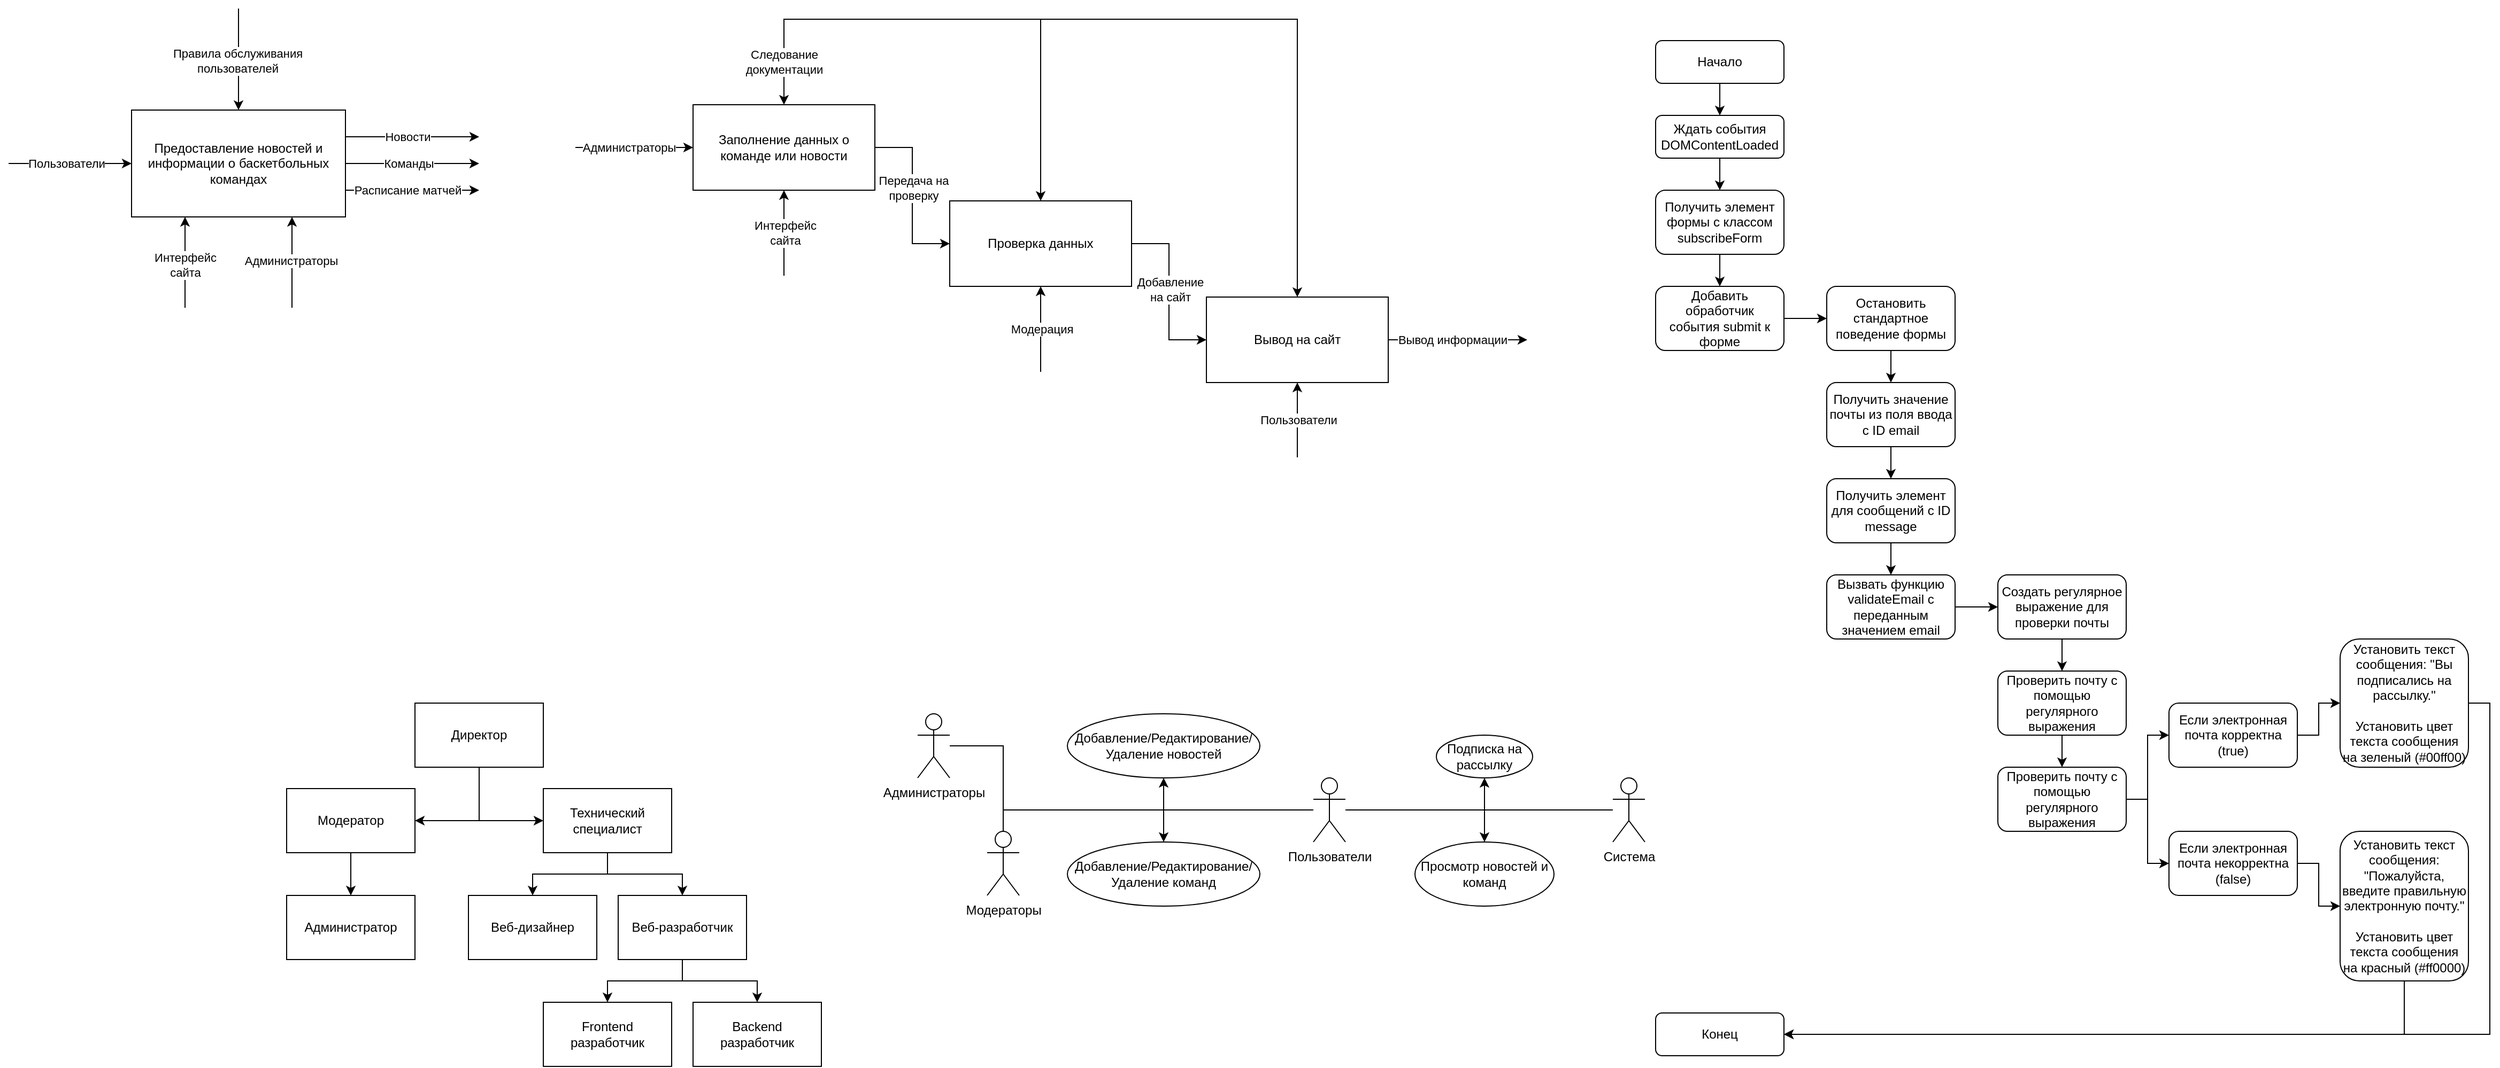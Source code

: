 <mxfile version="24.4.9" type="device">
  <diagram name="Страница — 1" id="IGH_Bf1mawBqCRgGCyPB">
    <mxGraphModel dx="1274" dy="719" grid="1" gridSize="10" guides="1" tooltips="1" connect="1" arrows="1" fold="1" page="1" pageScale="1" pageWidth="2400" pageHeight="1100" math="0" shadow="0">
      <root>
        <mxCell id="0" />
        <mxCell id="1" parent="0" />
        <mxCell id="5CZu6_UWeMTuLkj3tGNh-1" value="Предоставление новостей и информации о баскетбольных командах" style="rounded=0;whiteSpace=wrap;html=1;" parent="1" vertex="1">
          <mxGeometry x="135" y="115" width="200" height="100" as="geometry" />
        </mxCell>
        <mxCell id="5CZu6_UWeMTuLkj3tGNh-2" value="" style="endArrow=classic;html=1;rounded=0;entryX=0;entryY=0.5;entryDx=0;entryDy=0;" parent="1" target="5CZu6_UWeMTuLkj3tGNh-1" edge="1">
          <mxGeometry width="50" height="50" relative="1" as="geometry">
            <mxPoint x="20" y="165" as="sourcePoint" />
            <mxPoint x="65" y="165" as="targetPoint" />
          </mxGeometry>
        </mxCell>
        <mxCell id="5CZu6_UWeMTuLkj3tGNh-10" value="Пользователи" style="edgeLabel;html=1;align=center;verticalAlign=middle;resizable=0;points=[];" parent="5CZu6_UWeMTuLkj3tGNh-2" vertex="1" connectable="0">
          <mxGeometry x="-0.372" y="-1" relative="1" as="geometry">
            <mxPoint x="18" y="-1" as="offset" />
          </mxGeometry>
        </mxCell>
        <mxCell id="5CZu6_UWeMTuLkj3tGNh-4" value="" style="endArrow=classic;html=1;rounded=0;entryX=0.25;entryY=1;entryDx=0;entryDy=0;" parent="1" target="5CZu6_UWeMTuLkj3tGNh-1" edge="1">
          <mxGeometry width="50" height="50" relative="1" as="geometry">
            <mxPoint x="185" y="300" as="sourcePoint" />
            <mxPoint x="235" y="295" as="targetPoint" />
          </mxGeometry>
        </mxCell>
        <mxCell id="5CZu6_UWeMTuLkj3tGNh-13" value="Интерфейс&lt;div&gt;сайта&lt;/div&gt;" style="edgeLabel;html=1;align=center;verticalAlign=middle;resizable=0;points=[];" parent="5CZu6_UWeMTuLkj3tGNh-4" vertex="1" connectable="0">
          <mxGeometry x="0.313" relative="1" as="geometry">
            <mxPoint y="16" as="offset" />
          </mxGeometry>
        </mxCell>
        <mxCell id="5CZu6_UWeMTuLkj3tGNh-5" value="" style="endArrow=classic;html=1;rounded=0;entryX=0.75;entryY=1;entryDx=0;entryDy=0;" parent="1" target="5CZu6_UWeMTuLkj3tGNh-1" edge="1">
          <mxGeometry width="50" height="50" relative="1" as="geometry">
            <mxPoint x="285" y="300" as="sourcePoint" />
            <mxPoint x="265" y="255" as="targetPoint" />
          </mxGeometry>
        </mxCell>
        <mxCell id="5CZu6_UWeMTuLkj3tGNh-14" value="Администраторы" style="edgeLabel;html=1;align=center;verticalAlign=middle;resizable=0;points=[];" parent="5CZu6_UWeMTuLkj3tGNh-5" vertex="1" connectable="0">
          <mxGeometry x="0.044" y="1" relative="1" as="geometry">
            <mxPoint as="offset" />
          </mxGeometry>
        </mxCell>
        <mxCell id="5CZu6_UWeMTuLkj3tGNh-6" value="" style="endArrow=classic;html=1;rounded=0;exitX=1;exitY=0.5;exitDx=0;exitDy=0;" parent="1" source="5CZu6_UWeMTuLkj3tGNh-1" edge="1">
          <mxGeometry width="50" height="50" relative="1" as="geometry">
            <mxPoint x="420" y="170" as="sourcePoint" />
            <mxPoint x="460" y="165" as="targetPoint" />
          </mxGeometry>
        </mxCell>
        <mxCell id="5CZu6_UWeMTuLkj3tGNh-16" value="Команды" style="edgeLabel;html=1;align=center;verticalAlign=middle;resizable=0;points=[];" parent="5CZu6_UWeMTuLkj3tGNh-6" vertex="1" connectable="0">
          <mxGeometry x="-0.283" y="-1" relative="1" as="geometry">
            <mxPoint x="14" y="-1" as="offset" />
          </mxGeometry>
        </mxCell>
        <mxCell id="5CZu6_UWeMTuLkj3tGNh-7" value="" style="endArrow=classic;html=1;rounded=0;exitX=1;exitY=0.25;exitDx=0;exitDy=0;" parent="1" source="5CZu6_UWeMTuLkj3tGNh-1" edge="1">
          <mxGeometry width="50" height="50" relative="1" as="geometry">
            <mxPoint x="465" y="140" as="sourcePoint" />
            <mxPoint x="460" y="140" as="targetPoint" />
          </mxGeometry>
        </mxCell>
        <mxCell id="5CZu6_UWeMTuLkj3tGNh-15" value="Новости" style="edgeLabel;html=1;align=center;verticalAlign=middle;resizable=0;points=[];" parent="5CZu6_UWeMTuLkj3tGNh-7" vertex="1" connectable="0">
          <mxGeometry x="-0.457" y="1" relative="1" as="geometry">
            <mxPoint x="24" y="1" as="offset" />
          </mxGeometry>
        </mxCell>
        <mxCell id="5CZu6_UWeMTuLkj3tGNh-8" value="" style="endArrow=classic;html=1;rounded=0;entryX=0.5;entryY=0;entryDx=0;entryDy=0;" parent="1" target="5CZu6_UWeMTuLkj3tGNh-1" edge="1">
          <mxGeometry width="50" height="50" relative="1" as="geometry">
            <mxPoint x="235" y="20" as="sourcePoint" />
            <mxPoint x="235" y="55" as="targetPoint" />
          </mxGeometry>
        </mxCell>
        <mxCell id="5CZu6_UWeMTuLkj3tGNh-19" value="Правила обслуживания&lt;div&gt;пользователей&lt;/div&gt;" style="edgeLabel;html=1;align=center;verticalAlign=middle;resizable=0;points=[];" parent="5CZu6_UWeMTuLkj3tGNh-8" vertex="1" connectable="0">
          <mxGeometry x="0.028" y="-1" relative="1" as="geometry">
            <mxPoint as="offset" />
          </mxGeometry>
        </mxCell>
        <mxCell id="5CZu6_UWeMTuLkj3tGNh-17" value="" style="endArrow=classic;html=1;rounded=0;exitX=1;exitY=0.75;exitDx=0;exitDy=0;" parent="1" source="5CZu6_UWeMTuLkj3tGNh-1" edge="1">
          <mxGeometry width="50" height="50" relative="1" as="geometry">
            <mxPoint x="360" y="180" as="sourcePoint" />
            <mxPoint x="460" y="190" as="targetPoint" />
          </mxGeometry>
        </mxCell>
        <mxCell id="5CZu6_UWeMTuLkj3tGNh-18" value="Расписание матчей" style="edgeLabel;html=1;align=center;verticalAlign=middle;resizable=0;points=[];" parent="5CZu6_UWeMTuLkj3tGNh-17" vertex="1" connectable="0">
          <mxGeometry x="-0.457" y="1" relative="1" as="geometry">
            <mxPoint x="24" y="1" as="offset" />
          </mxGeometry>
        </mxCell>
        <mxCell id="5CZu6_UWeMTuLkj3tGNh-27" style="edgeStyle=orthogonalEdgeStyle;rounded=0;orthogonalLoop=1;jettySize=auto;html=1;entryX=0;entryY=0.5;entryDx=0;entryDy=0;" parent="1" source="5CZu6_UWeMTuLkj3tGNh-20" target="5CZu6_UWeMTuLkj3tGNh-25" edge="1">
          <mxGeometry relative="1" as="geometry" />
        </mxCell>
        <mxCell id="5CZu6_UWeMTuLkj3tGNh-31" value="Передача на&lt;div&gt;проверку&lt;/div&gt;" style="edgeLabel;html=1;align=center;verticalAlign=middle;resizable=0;points=[];" parent="5CZu6_UWeMTuLkj3tGNh-27" vertex="1" connectable="0">
          <mxGeometry x="-0.085" y="1" relative="1" as="geometry">
            <mxPoint as="offset" />
          </mxGeometry>
        </mxCell>
        <mxCell id="5CZu6_UWeMTuLkj3tGNh-20" value="Заполнение данных о команде или новости" style="rounded=0;whiteSpace=wrap;html=1;" parent="1" vertex="1">
          <mxGeometry x="660" y="110" width="170" height="80" as="geometry" />
        </mxCell>
        <mxCell id="5CZu6_UWeMTuLkj3tGNh-21" value="" style="endArrow=classic;html=1;rounded=0;entryX=0;entryY=0.5;entryDx=0;entryDy=0;" parent="1" target="5CZu6_UWeMTuLkj3tGNh-20" edge="1">
          <mxGeometry width="50" height="50" relative="1" as="geometry">
            <mxPoint x="550" y="150" as="sourcePoint" />
            <mxPoint x="620" y="140" as="targetPoint" />
          </mxGeometry>
        </mxCell>
        <mxCell id="5CZu6_UWeMTuLkj3tGNh-22" value="Администраторы" style="edgeLabel;html=1;align=center;verticalAlign=middle;resizable=0;points=[];" parent="5CZu6_UWeMTuLkj3tGNh-21" vertex="1" connectable="0">
          <mxGeometry x="-0.529" y="-1" relative="1" as="geometry">
            <mxPoint x="24" y="-1" as="offset" />
          </mxGeometry>
        </mxCell>
        <mxCell id="5CZu6_UWeMTuLkj3tGNh-23" value="" style="endArrow=classic;html=1;rounded=0;entryX=0.5;entryY=1;entryDx=0;entryDy=0;" parent="1" target="5CZu6_UWeMTuLkj3tGNh-20" edge="1">
          <mxGeometry width="50" height="50" relative="1" as="geometry">
            <mxPoint x="745" y="270" as="sourcePoint" />
            <mxPoint x="700" y="230" as="targetPoint" />
          </mxGeometry>
        </mxCell>
        <mxCell id="5CZu6_UWeMTuLkj3tGNh-30" value="Интерфейс&lt;div&gt;сайта&lt;/div&gt;" style="edgeLabel;html=1;align=center;verticalAlign=middle;resizable=0;points=[];" parent="5CZu6_UWeMTuLkj3tGNh-23" vertex="1" connectable="0">
          <mxGeometry x="-0.001" y="-1" relative="1" as="geometry">
            <mxPoint as="offset" />
          </mxGeometry>
        </mxCell>
        <mxCell id="cYVr-QTFlKvtjmaRscSf-2" style="edgeStyle=orthogonalEdgeStyle;rounded=0;orthogonalLoop=1;jettySize=auto;html=1;entryX=0;entryY=0.5;entryDx=0;entryDy=0;" parent="1" source="5CZu6_UWeMTuLkj3tGNh-25" target="cYVr-QTFlKvtjmaRscSf-1" edge="1">
          <mxGeometry relative="1" as="geometry" />
        </mxCell>
        <mxCell id="cYVr-QTFlKvtjmaRscSf-3" value="&lt;div&gt;Добавление&lt;/div&gt;&lt;div&gt;на сайт&lt;br&gt;&lt;/div&gt;" style="edgeLabel;html=1;align=center;verticalAlign=middle;resizable=0;points=[];" parent="cYVr-QTFlKvtjmaRscSf-2" vertex="1" connectable="0">
          <mxGeometry x="-0.025" y="1" relative="1" as="geometry">
            <mxPoint as="offset" />
          </mxGeometry>
        </mxCell>
        <mxCell id="5CZu6_UWeMTuLkj3tGNh-25" value="Проверка данных" style="rounded=0;whiteSpace=wrap;html=1;" parent="1" vertex="1">
          <mxGeometry x="900" y="200" width="170" height="80" as="geometry" />
        </mxCell>
        <mxCell id="5CZu6_UWeMTuLkj3tGNh-28" value="" style="endArrow=classic;html=1;rounded=0;entryX=0.5;entryY=0;entryDx=0;entryDy=0;" parent="1" target="5CZu6_UWeMTuLkj3tGNh-20" edge="1">
          <mxGeometry width="50" height="50" relative="1" as="geometry">
            <mxPoint x="745" y="30" as="sourcePoint" />
            <mxPoint x="770" y="50" as="targetPoint" />
          </mxGeometry>
        </mxCell>
        <mxCell id="5CZu6_UWeMTuLkj3tGNh-29" value="Следование&lt;div&gt;документации&lt;/div&gt;" style="edgeLabel;html=1;align=center;verticalAlign=middle;resizable=0;points=[];" parent="5CZu6_UWeMTuLkj3tGNh-28" vertex="1" connectable="0">
          <mxGeometry x="-0.257" relative="1" as="geometry">
            <mxPoint y="10" as="offset" />
          </mxGeometry>
        </mxCell>
        <mxCell id="5CZu6_UWeMTuLkj3tGNh-32" value="" style="endArrow=classic;html=1;rounded=0;entryX=0.5;entryY=1;entryDx=0;entryDy=0;" parent="1" target="5CZu6_UWeMTuLkj3tGNh-25" edge="1">
          <mxGeometry width="50" height="50" relative="1" as="geometry">
            <mxPoint x="985" y="360" as="sourcePoint" />
            <mxPoint x="1030" y="320" as="targetPoint" />
          </mxGeometry>
        </mxCell>
        <mxCell id="5CZu6_UWeMTuLkj3tGNh-33" value="Модерация" style="edgeLabel;html=1;align=center;verticalAlign=middle;resizable=0;points=[];" parent="5CZu6_UWeMTuLkj3tGNh-32" vertex="1" connectable="0">
          <mxGeometry x="-0.001" y="-1" relative="1" as="geometry">
            <mxPoint as="offset" />
          </mxGeometry>
        </mxCell>
        <mxCell id="cYVr-QTFlKvtjmaRscSf-5" style="edgeStyle=orthogonalEdgeStyle;rounded=0;orthogonalLoop=1;jettySize=auto;html=1;" parent="1" edge="1">
          <mxGeometry relative="1" as="geometry">
            <mxPoint x="1440" y="330" as="targetPoint" />
            <mxPoint x="1310" y="330" as="sourcePoint" />
          </mxGeometry>
        </mxCell>
        <mxCell id="cYVr-QTFlKvtjmaRscSf-59" value="Вывод информации" style="edgeLabel;html=1;align=center;verticalAlign=middle;resizable=0;points=[];" parent="cYVr-QTFlKvtjmaRscSf-5" vertex="1" connectable="0">
          <mxGeometry x="-0.32" y="2" relative="1" as="geometry">
            <mxPoint x="16" y="2" as="offset" />
          </mxGeometry>
        </mxCell>
        <mxCell id="cYVr-QTFlKvtjmaRscSf-1" value="Вывод на сайт" style="rounded=0;whiteSpace=wrap;html=1;" parent="1" vertex="1">
          <mxGeometry x="1140" y="290" width="170" height="80" as="geometry" />
        </mxCell>
        <mxCell id="cYVr-QTFlKvtjmaRscSf-14" style="edgeStyle=orthogonalEdgeStyle;rounded=0;orthogonalLoop=1;jettySize=auto;html=1;entryX=0.5;entryY=0;entryDx=0;entryDy=0;" parent="1" source="cYVr-QTFlKvtjmaRscSf-7" target="cYVr-QTFlKvtjmaRscSf-13" edge="1">
          <mxGeometry relative="1" as="geometry" />
        </mxCell>
        <mxCell id="cYVr-QTFlKvtjmaRscSf-7" value="Начало" style="rounded=1;whiteSpace=wrap;html=1;" parent="1" vertex="1">
          <mxGeometry x="1560" y="50" width="120" height="40" as="geometry" />
        </mxCell>
        <mxCell id="cYVr-QTFlKvtjmaRscSf-11" style="edgeStyle=orthogonalEdgeStyle;rounded=0;orthogonalLoop=1;jettySize=auto;html=1;entryX=0.5;entryY=0;entryDx=0;entryDy=0;" parent="1" source="cYVr-QTFlKvtjmaRscSf-8" target="cYVr-QTFlKvtjmaRscSf-10" edge="1">
          <mxGeometry relative="1" as="geometry" />
        </mxCell>
        <mxCell id="cYVr-QTFlKvtjmaRscSf-8" value="&lt;div&gt;Получить элемент&lt;/div&gt;&lt;div&gt;формы с классом&lt;/div&gt;&lt;div&gt;subscribeForm&lt;/div&gt;" style="rounded=1;whiteSpace=wrap;html=1;align=center;" parent="1" vertex="1">
          <mxGeometry x="1560" y="190" width="120" height="60" as="geometry" />
        </mxCell>
        <mxCell id="cYVr-QTFlKvtjmaRscSf-52" style="edgeStyle=orthogonalEdgeStyle;rounded=0;orthogonalLoop=1;jettySize=auto;html=1;entryX=0;entryY=0.5;entryDx=0;entryDy=0;" parent="1" source="cYVr-QTFlKvtjmaRscSf-10" target="cYVr-QTFlKvtjmaRscSf-18" edge="1">
          <mxGeometry relative="1" as="geometry" />
        </mxCell>
        <mxCell id="cYVr-QTFlKvtjmaRscSf-10" value="&lt;div&gt;Добавить обработчик&lt;/div&gt;&lt;div&gt;события submit к&lt;/div&gt;&lt;div&gt;форме&lt;/div&gt;" style="rounded=1;whiteSpace=wrap;html=1;align=center;" parent="1" vertex="1">
          <mxGeometry x="1560" y="280" width="120" height="60" as="geometry" />
        </mxCell>
        <mxCell id="cYVr-QTFlKvtjmaRscSf-15" style="edgeStyle=orthogonalEdgeStyle;rounded=0;orthogonalLoop=1;jettySize=auto;html=1;entryX=0.5;entryY=0;entryDx=0;entryDy=0;" parent="1" source="cYVr-QTFlKvtjmaRscSf-13" target="cYVr-QTFlKvtjmaRscSf-8" edge="1">
          <mxGeometry relative="1" as="geometry">
            <mxPoint x="1600" y="170" as="targetPoint" />
          </mxGeometry>
        </mxCell>
        <mxCell id="cYVr-QTFlKvtjmaRscSf-13" value="&lt;div&gt;Ждать события&lt;/div&gt;&lt;div&gt;DOMContentLoaded&lt;/div&gt;" style="rounded=1;whiteSpace=wrap;html=1;" parent="1" vertex="1">
          <mxGeometry x="1560" y="120" width="120" height="40" as="geometry" />
        </mxCell>
        <mxCell id="cYVr-QTFlKvtjmaRscSf-53" style="edgeStyle=orthogonalEdgeStyle;rounded=0;orthogonalLoop=1;jettySize=auto;html=1;entryX=0.5;entryY=0;entryDx=0;entryDy=0;" parent="1" source="cYVr-QTFlKvtjmaRscSf-18" target="cYVr-QTFlKvtjmaRscSf-20" edge="1">
          <mxGeometry relative="1" as="geometry" />
        </mxCell>
        <mxCell id="cYVr-QTFlKvtjmaRscSf-18" value="&lt;div&gt;Остановить&lt;/div&gt;&lt;div&gt;стандартное&lt;/div&gt;&lt;div&gt;поведение формы&lt;/div&gt;" style="rounded=1;whiteSpace=wrap;html=1;align=center;" parent="1" vertex="1">
          <mxGeometry x="1720" y="280" width="120" height="60" as="geometry" />
        </mxCell>
        <mxCell id="cYVr-QTFlKvtjmaRscSf-23" style="edgeStyle=orthogonalEdgeStyle;rounded=0;orthogonalLoop=1;jettySize=auto;html=1;entryX=0.5;entryY=0;entryDx=0;entryDy=0;" parent="1" source="cYVr-QTFlKvtjmaRscSf-20" target="cYVr-QTFlKvtjmaRscSf-22" edge="1">
          <mxGeometry relative="1" as="geometry" />
        </mxCell>
        <mxCell id="cYVr-QTFlKvtjmaRscSf-20" value="Получить значение почты из поля ввода с ID email" style="rounded=1;whiteSpace=wrap;html=1;align=center;" parent="1" vertex="1">
          <mxGeometry x="1720" y="370" width="120" height="60" as="geometry" />
        </mxCell>
        <mxCell id="cYVr-QTFlKvtjmaRscSf-25" style="edgeStyle=orthogonalEdgeStyle;rounded=0;orthogonalLoop=1;jettySize=auto;html=1;entryX=0.5;entryY=0;entryDx=0;entryDy=0;" parent="1" source="cYVr-QTFlKvtjmaRscSf-22" target="cYVr-QTFlKvtjmaRscSf-24" edge="1">
          <mxGeometry relative="1" as="geometry" />
        </mxCell>
        <mxCell id="cYVr-QTFlKvtjmaRscSf-22" value="Получить элемент для сообщений с ID message" style="rounded=1;whiteSpace=wrap;html=1;align=center;" parent="1" vertex="1">
          <mxGeometry x="1720" y="460" width="120" height="60" as="geometry" />
        </mxCell>
        <mxCell id="cYVr-QTFlKvtjmaRscSf-54" style="edgeStyle=orthogonalEdgeStyle;rounded=0;orthogonalLoop=1;jettySize=auto;html=1;entryX=0;entryY=0.5;entryDx=0;entryDy=0;" parent="1" source="cYVr-QTFlKvtjmaRscSf-24" target="cYVr-QTFlKvtjmaRscSf-29" edge="1">
          <mxGeometry relative="1" as="geometry" />
        </mxCell>
        <mxCell id="cYVr-QTFlKvtjmaRscSf-24" value="&lt;div&gt;Вызвать функцию&lt;/div&gt;&lt;div&gt;validateEmail с переданным значением email&lt;/div&gt;" style="rounded=1;whiteSpace=wrap;html=1;align=center;" parent="1" vertex="1">
          <mxGeometry x="1720" y="550" width="120" height="60" as="geometry" />
        </mxCell>
        <mxCell id="cYVr-QTFlKvtjmaRscSf-33" style="edgeStyle=orthogonalEdgeStyle;rounded=0;orthogonalLoop=1;jettySize=auto;html=1;entryX=0.5;entryY=0;entryDx=0;entryDy=0;" parent="1" source="cYVr-QTFlKvtjmaRscSf-29" target="cYVr-QTFlKvtjmaRscSf-31" edge="1">
          <mxGeometry relative="1" as="geometry" />
        </mxCell>
        <mxCell id="cYVr-QTFlKvtjmaRscSf-29" value="Создать регулярное выражение для проверки почты" style="rounded=1;whiteSpace=wrap;html=1;align=center;" parent="1" vertex="1">
          <mxGeometry x="1880" y="550" width="120" height="60" as="geometry" />
        </mxCell>
        <mxCell id="cYVr-QTFlKvtjmaRscSf-34" style="edgeStyle=orthogonalEdgeStyle;rounded=0;orthogonalLoop=1;jettySize=auto;html=1;entryX=0.5;entryY=0;entryDx=0;entryDy=0;" parent="1" source="cYVr-QTFlKvtjmaRscSf-31" target="cYVr-QTFlKvtjmaRscSf-32" edge="1">
          <mxGeometry relative="1" as="geometry" />
        </mxCell>
        <mxCell id="cYVr-QTFlKvtjmaRscSf-31" value="Проверить почту с помощью регулярного выражения" style="rounded=1;whiteSpace=wrap;html=1;align=center;" parent="1" vertex="1">
          <mxGeometry x="1880" y="640" width="120" height="60" as="geometry" />
        </mxCell>
        <mxCell id="cYVr-QTFlKvtjmaRscSf-71" style="edgeStyle=orthogonalEdgeStyle;rounded=0;orthogonalLoop=1;jettySize=auto;html=1;entryX=0;entryY=0.5;entryDx=0;entryDy=0;" parent="1" source="cYVr-QTFlKvtjmaRscSf-32" target="cYVr-QTFlKvtjmaRscSf-42" edge="1">
          <mxGeometry relative="1" as="geometry" />
        </mxCell>
        <mxCell id="cYVr-QTFlKvtjmaRscSf-72" style="edgeStyle=orthogonalEdgeStyle;rounded=0;orthogonalLoop=1;jettySize=auto;html=1;entryX=0;entryY=0.5;entryDx=0;entryDy=0;" parent="1" source="cYVr-QTFlKvtjmaRscSf-32" target="cYVr-QTFlKvtjmaRscSf-38" edge="1">
          <mxGeometry relative="1" as="geometry" />
        </mxCell>
        <mxCell id="cYVr-QTFlKvtjmaRscSf-32" value="Проверить почту с помощью регулярного выражения" style="rounded=1;whiteSpace=wrap;html=1;align=center;" parent="1" vertex="1">
          <mxGeometry x="1880" y="730" width="120" height="60" as="geometry" />
        </mxCell>
        <mxCell id="cYVr-QTFlKvtjmaRscSf-73" style="edgeStyle=orthogonalEdgeStyle;rounded=0;orthogonalLoop=1;jettySize=auto;html=1;entryX=0;entryY=0.5;entryDx=0;entryDy=0;" parent="1" source="cYVr-QTFlKvtjmaRscSf-38" target="cYVr-QTFlKvtjmaRscSf-44" edge="1">
          <mxGeometry relative="1" as="geometry" />
        </mxCell>
        <mxCell id="cYVr-QTFlKvtjmaRscSf-38" value="&lt;div&gt;Если электронная&lt;/div&gt;&lt;div&gt;почта корректна (true)&lt;/div&gt;" style="rounded=1;whiteSpace=wrap;html=1;align=center;" parent="1" vertex="1">
          <mxGeometry x="2040" y="670" width="120" height="60" as="geometry" />
        </mxCell>
        <mxCell id="cYVr-QTFlKvtjmaRscSf-75" style="edgeStyle=orthogonalEdgeStyle;rounded=0;orthogonalLoop=1;jettySize=auto;html=1;entryX=1;entryY=0.5;entryDx=0;entryDy=0;" parent="1" source="cYVr-QTFlKvtjmaRscSf-44" target="cYVr-QTFlKvtjmaRscSf-50" edge="1">
          <mxGeometry relative="1" as="geometry">
            <Array as="points">
              <mxPoint x="2340" y="670" />
              <mxPoint x="2340" y="980" />
            </Array>
          </mxGeometry>
        </mxCell>
        <mxCell id="cYVr-QTFlKvtjmaRscSf-44" value="&lt;div&gt;Установить текст сообщения: &quot;Вы подписались на рассылку.&quot;&lt;/div&gt;&lt;div&gt;&lt;br&gt;&lt;/div&gt;Установить цвет текста сообщения на зеленый (#00ff00)" style="rounded=1;whiteSpace=wrap;html=1;align=center;" parent="1" vertex="1">
          <mxGeometry x="2200" y="610" width="120" height="120" as="geometry" />
        </mxCell>
        <mxCell id="cYVr-QTFlKvtjmaRscSf-76" style="edgeStyle=orthogonalEdgeStyle;rounded=0;orthogonalLoop=1;jettySize=auto;html=1;entryX=1;entryY=0.5;entryDx=0;entryDy=0;exitX=0.5;exitY=1;exitDx=0;exitDy=0;" parent="1" source="cYVr-QTFlKvtjmaRscSf-46" target="cYVr-QTFlKvtjmaRscSf-50" edge="1">
          <mxGeometry relative="1" as="geometry">
            <mxPoint x="1710" y="900" as="targetPoint" />
            <Array as="points">
              <mxPoint x="2260" y="980" />
            </Array>
          </mxGeometry>
        </mxCell>
        <mxCell id="cYVr-QTFlKvtjmaRscSf-46" value="&lt;div&gt;Установить текст сообщения: &quot;Пожалуйста, введите правильную электронную почту.&quot;&lt;/div&gt;&lt;div&gt;&lt;br&gt;&lt;/div&gt;&lt;div&gt;Установить цвет текста сообщения на красный (#ff0000)&lt;/div&gt;" style="rounded=1;whiteSpace=wrap;html=1;align=center;" parent="1" vertex="1">
          <mxGeometry x="2200" y="790" width="120" height="140" as="geometry" />
        </mxCell>
        <mxCell id="cYVr-QTFlKvtjmaRscSf-50" value="Конец" style="rounded=1;whiteSpace=wrap;html=1;" parent="1" vertex="1">
          <mxGeometry x="1560" y="960" width="120" height="40" as="geometry" />
        </mxCell>
        <mxCell id="cYVr-QTFlKvtjmaRscSf-56" value="" style="endArrow=classic;html=1;rounded=0;entryX=0.5;entryY=0;entryDx=0;entryDy=0;" parent="1" target="5CZu6_UWeMTuLkj3tGNh-25" edge="1">
          <mxGeometry width="50" height="50" relative="1" as="geometry">
            <mxPoint x="744.5" y="30" as="sourcePoint" />
            <mxPoint x="930" y="30" as="targetPoint" />
            <Array as="points">
              <mxPoint x="985" y="30" />
            </Array>
          </mxGeometry>
        </mxCell>
        <mxCell id="cYVr-QTFlKvtjmaRscSf-57" value="" style="endArrow=classic;html=1;rounded=0;entryX=0.5;entryY=1;entryDx=0;entryDy=0;" parent="1" target="cYVr-QTFlKvtjmaRscSf-1" edge="1">
          <mxGeometry width="50" height="50" relative="1" as="geometry">
            <mxPoint x="1225" y="440" as="sourcePoint" />
            <mxPoint x="1230" y="390" as="targetPoint" />
          </mxGeometry>
        </mxCell>
        <mxCell id="cYVr-QTFlKvtjmaRscSf-58" value="Пользователи" style="edgeLabel;html=1;align=center;verticalAlign=middle;resizable=0;points=[];" parent="cYVr-QTFlKvtjmaRscSf-57" vertex="1" connectable="0">
          <mxGeometry x="-0.001" y="-1" relative="1" as="geometry">
            <mxPoint as="offset" />
          </mxGeometry>
        </mxCell>
        <mxCell id="cYVr-QTFlKvtjmaRscSf-60" value="" style="endArrow=classic;html=1;rounded=0;entryX=0.5;entryY=0;entryDx=0;entryDy=0;" parent="1" target="cYVr-QTFlKvtjmaRscSf-1" edge="1">
          <mxGeometry width="50" height="50" relative="1" as="geometry">
            <mxPoint x="980" y="30" as="sourcePoint" />
            <mxPoint x="1220.5" y="200" as="targetPoint" />
            <Array as="points">
              <mxPoint x="1225" y="30" />
            </Array>
          </mxGeometry>
        </mxCell>
        <mxCell id="cYVr-QTFlKvtjmaRscSf-74" style="edgeStyle=orthogonalEdgeStyle;rounded=0;orthogonalLoop=1;jettySize=auto;html=1;entryX=0;entryY=0.5;entryDx=0;entryDy=0;" parent="1" source="cYVr-QTFlKvtjmaRscSf-42" target="cYVr-QTFlKvtjmaRscSf-46" edge="1">
          <mxGeometry relative="1" as="geometry" />
        </mxCell>
        <mxCell id="cYVr-QTFlKvtjmaRscSf-42" value="&lt;div&gt;Если электронная&lt;/div&gt;&lt;div&gt;почта некорректна (false)&lt;/div&gt;" style="rounded=1;whiteSpace=wrap;html=1;align=center;" parent="1" vertex="1">
          <mxGeometry x="2040" y="790" width="120" height="60" as="geometry" />
        </mxCell>
        <mxCell id="cYVr-QTFlKvtjmaRscSf-84" style="edgeStyle=orthogonalEdgeStyle;rounded=0;orthogonalLoop=1;jettySize=auto;html=1;entryX=0.5;entryY=0;entryDx=0;entryDy=0;" parent="1" source="cYVr-QTFlKvtjmaRscSf-77" target="cYVr-QTFlKvtjmaRscSf-82" edge="1">
          <mxGeometry relative="1" as="geometry">
            <Array as="points">
              <mxPoint x="950" y="710" />
              <mxPoint x="950" y="770" />
              <mxPoint x="1100" y="770" />
            </Array>
          </mxGeometry>
        </mxCell>
        <mxCell id="cYVr-QTFlKvtjmaRscSf-86" style="edgeStyle=orthogonalEdgeStyle;rounded=0;orthogonalLoop=1;jettySize=auto;html=1;endArrow=none;endFill=0;" parent="1" source="cYVr-QTFlKvtjmaRscSf-77" target="cYVr-QTFlKvtjmaRscSf-85" edge="1">
          <mxGeometry relative="1" as="geometry">
            <Array as="points">
              <mxPoint x="950" y="710" />
              <mxPoint x="950" y="770" />
            </Array>
          </mxGeometry>
        </mxCell>
        <mxCell id="cYVr-QTFlKvtjmaRscSf-77" value="Администраторы" style="shape=umlActor;verticalLabelPosition=bottom;verticalAlign=top;html=1;outlineConnect=0;" parent="1" vertex="1">
          <mxGeometry x="870" y="680" width="30" height="60" as="geometry" />
        </mxCell>
        <mxCell id="cYVr-QTFlKvtjmaRscSf-78" value="Добавление/Редактирование/Удаление новостей" style="ellipse;whiteSpace=wrap;html=1;" parent="1" vertex="1">
          <mxGeometry x="1010" y="680" width="180" height="60" as="geometry" />
        </mxCell>
        <mxCell id="cYVr-QTFlKvtjmaRscSf-83" style="edgeStyle=orthogonalEdgeStyle;rounded=0;orthogonalLoop=1;jettySize=auto;html=1;entryX=0.5;entryY=1;entryDx=0;entryDy=0;" parent="1" source="cYVr-QTFlKvtjmaRscSf-79" target="cYVr-QTFlKvtjmaRscSf-78" edge="1">
          <mxGeometry relative="1" as="geometry">
            <Array as="points">
              <mxPoint x="950" y="770" />
              <mxPoint x="1100" y="770" />
            </Array>
          </mxGeometry>
        </mxCell>
        <mxCell id="cYVr-QTFlKvtjmaRscSf-87" style="edgeStyle=orthogonalEdgeStyle;rounded=0;orthogonalLoop=1;jettySize=auto;html=1;endArrow=none;endFill=0;" parent="1" source="cYVr-QTFlKvtjmaRscSf-79" target="cYVr-QTFlKvtjmaRscSf-85" edge="1">
          <mxGeometry relative="1" as="geometry">
            <Array as="points">
              <mxPoint x="950" y="770" />
            </Array>
          </mxGeometry>
        </mxCell>
        <mxCell id="cYVr-QTFlKvtjmaRscSf-79" value="Модераторы" style="shape=umlActor;verticalLabelPosition=bottom;verticalAlign=top;html=1;outlineConnect=0;" parent="1" vertex="1">
          <mxGeometry x="935" y="790" width="30" height="60" as="geometry" />
        </mxCell>
        <mxCell id="cYVr-QTFlKvtjmaRscSf-82" value="Добавление/Редактирование/Удаление команд" style="ellipse;whiteSpace=wrap;html=1;" parent="1" vertex="1">
          <mxGeometry x="1010" y="800" width="180" height="60" as="geometry" />
        </mxCell>
        <mxCell id="cYVr-QTFlKvtjmaRscSf-93" style="edgeStyle=orthogonalEdgeStyle;rounded=0;orthogonalLoop=1;jettySize=auto;html=1;entryX=0.5;entryY=1;entryDx=0;entryDy=0;" parent="1" source="cYVr-QTFlKvtjmaRscSf-85" target="cYVr-QTFlKvtjmaRscSf-91" edge="1">
          <mxGeometry relative="1" as="geometry" />
        </mxCell>
        <mxCell id="cYVr-QTFlKvtjmaRscSf-94" style="edgeStyle=orthogonalEdgeStyle;rounded=0;orthogonalLoop=1;jettySize=auto;html=1;entryX=0.5;entryY=0;entryDx=0;entryDy=0;" parent="1" source="cYVr-QTFlKvtjmaRscSf-85" target="cYVr-QTFlKvtjmaRscSf-92" edge="1">
          <mxGeometry relative="1" as="geometry" />
        </mxCell>
        <mxCell id="cYVr-QTFlKvtjmaRscSf-95" style="edgeStyle=orthogonalEdgeStyle;rounded=0;orthogonalLoop=1;jettySize=auto;html=1;endArrow=none;endFill=0;" parent="1" source="cYVr-QTFlKvtjmaRscSf-85" target="cYVr-QTFlKvtjmaRscSf-88" edge="1">
          <mxGeometry relative="1" as="geometry" />
        </mxCell>
        <mxCell id="cYVr-QTFlKvtjmaRscSf-85" value="Пользователи" style="shape=umlActor;verticalLabelPosition=bottom;verticalAlign=top;html=1;outlineConnect=0;" parent="1" vertex="1">
          <mxGeometry x="1240" y="740" width="30" height="60" as="geometry" />
        </mxCell>
        <mxCell id="cYVr-QTFlKvtjmaRscSf-88" value="Система" style="shape=umlActor;verticalLabelPosition=bottom;verticalAlign=top;html=1;outlineConnect=0;" parent="1" vertex="1">
          <mxGeometry x="1520" y="740" width="30" height="60" as="geometry" />
        </mxCell>
        <mxCell id="cYVr-QTFlKvtjmaRscSf-91" value="Подписка на рассылку" style="ellipse;whiteSpace=wrap;html=1;" parent="1" vertex="1">
          <mxGeometry x="1355" y="700" width="90" height="40" as="geometry" />
        </mxCell>
        <mxCell id="cYVr-QTFlKvtjmaRscSf-92" value="Просмотр новостей и команд" style="ellipse;whiteSpace=wrap;html=1;" parent="1" vertex="1">
          <mxGeometry x="1335" y="800" width="130" height="60" as="geometry" />
        </mxCell>
        <mxCell id="cYVr-QTFlKvtjmaRscSf-108" style="edgeStyle=orthogonalEdgeStyle;rounded=0;orthogonalLoop=1;jettySize=auto;html=1;entryX=1;entryY=0.5;entryDx=0;entryDy=0;" parent="1" source="cYVr-QTFlKvtjmaRscSf-96" target="cYVr-QTFlKvtjmaRscSf-97" edge="1">
          <mxGeometry relative="1" as="geometry" />
        </mxCell>
        <mxCell id="cYVr-QTFlKvtjmaRscSf-109" style="edgeStyle=orthogonalEdgeStyle;rounded=0;orthogonalLoop=1;jettySize=auto;html=1;entryX=0;entryY=0.5;entryDx=0;entryDy=0;" parent="1" source="cYVr-QTFlKvtjmaRscSf-96" target="cYVr-QTFlKvtjmaRscSf-106" edge="1">
          <mxGeometry relative="1" as="geometry" />
        </mxCell>
        <mxCell id="cYVr-QTFlKvtjmaRscSf-96" value="Директор" style="rounded=0;whiteSpace=wrap;html=1;" parent="1" vertex="1">
          <mxGeometry x="400" y="670" width="120" height="60" as="geometry" />
        </mxCell>
        <mxCell id="cYVr-QTFlKvtjmaRscSf-105" style="edgeStyle=orthogonalEdgeStyle;rounded=0;orthogonalLoop=1;jettySize=auto;html=1;entryX=0.5;entryY=0;entryDx=0;entryDy=0;" parent="1" source="cYVr-QTFlKvtjmaRscSf-97" target="cYVr-QTFlKvtjmaRscSf-104" edge="1">
          <mxGeometry relative="1" as="geometry" />
        </mxCell>
        <mxCell id="cYVr-QTFlKvtjmaRscSf-97" value="Модератор" style="rounded=0;whiteSpace=wrap;html=1;" parent="1" vertex="1">
          <mxGeometry x="280" y="750" width="120" height="60" as="geometry" />
        </mxCell>
        <mxCell id="cYVr-QTFlKvtjmaRscSf-104" value="Администратор" style="rounded=0;whiteSpace=wrap;html=1;" parent="1" vertex="1">
          <mxGeometry x="280" y="850" width="120" height="60" as="geometry" />
        </mxCell>
        <mxCell id="cYVr-QTFlKvtjmaRscSf-111" style="edgeStyle=orthogonalEdgeStyle;rounded=0;orthogonalLoop=1;jettySize=auto;html=1;entryX=0.5;entryY=0;entryDx=0;entryDy=0;" parent="1" source="cYVr-QTFlKvtjmaRscSf-106" target="cYVr-QTFlKvtjmaRscSf-110" edge="1">
          <mxGeometry relative="1" as="geometry" />
        </mxCell>
        <mxCell id="cYVr-QTFlKvtjmaRscSf-113" style="edgeStyle=orthogonalEdgeStyle;rounded=0;orthogonalLoop=1;jettySize=auto;html=1;entryX=0.5;entryY=0;entryDx=0;entryDy=0;" parent="1" source="cYVr-QTFlKvtjmaRscSf-106" target="cYVr-QTFlKvtjmaRscSf-112" edge="1">
          <mxGeometry relative="1" as="geometry" />
        </mxCell>
        <mxCell id="cYVr-QTFlKvtjmaRscSf-106" value="Технический специалист" style="rounded=0;whiteSpace=wrap;html=1;" parent="1" vertex="1">
          <mxGeometry x="520" y="750" width="120" height="60" as="geometry" />
        </mxCell>
        <mxCell id="cYVr-QTFlKvtjmaRscSf-110" value="Веб-дизайнер" style="rounded=0;whiteSpace=wrap;html=1;" parent="1" vertex="1">
          <mxGeometry x="450" y="850" width="120" height="60" as="geometry" />
        </mxCell>
        <mxCell id="cYVr-QTFlKvtjmaRscSf-116" style="edgeStyle=orthogonalEdgeStyle;rounded=0;orthogonalLoop=1;jettySize=auto;html=1;entryX=0.5;entryY=0;entryDx=0;entryDy=0;" parent="1" source="cYVr-QTFlKvtjmaRscSf-112" target="cYVr-QTFlKvtjmaRscSf-115" edge="1">
          <mxGeometry relative="1" as="geometry" />
        </mxCell>
        <mxCell id="cYVr-QTFlKvtjmaRscSf-117" style="edgeStyle=orthogonalEdgeStyle;rounded=0;orthogonalLoop=1;jettySize=auto;html=1;entryX=0.5;entryY=0;entryDx=0;entryDy=0;" parent="1" source="cYVr-QTFlKvtjmaRscSf-112" target="cYVr-QTFlKvtjmaRscSf-114" edge="1">
          <mxGeometry relative="1" as="geometry" />
        </mxCell>
        <mxCell id="cYVr-QTFlKvtjmaRscSf-112" value="Веб-разработчик" style="rounded=0;whiteSpace=wrap;html=1;" parent="1" vertex="1">
          <mxGeometry x="590" y="850" width="120" height="60" as="geometry" />
        </mxCell>
        <mxCell id="cYVr-QTFlKvtjmaRscSf-114" value="&lt;div&gt;Frontend&lt;/div&gt;&lt;div&gt;разработчик&lt;/div&gt;" style="rounded=0;whiteSpace=wrap;html=1;" parent="1" vertex="1">
          <mxGeometry x="520" y="950" width="120" height="60" as="geometry" />
        </mxCell>
        <mxCell id="cYVr-QTFlKvtjmaRscSf-115" value="&lt;div&gt;Backend&lt;/div&gt;&lt;div&gt;разработчик&lt;/div&gt;" style="rounded=0;whiteSpace=wrap;html=1;" parent="1" vertex="1">
          <mxGeometry x="660" y="950" width="120" height="60" as="geometry" />
        </mxCell>
      </root>
    </mxGraphModel>
  </diagram>
</mxfile>
